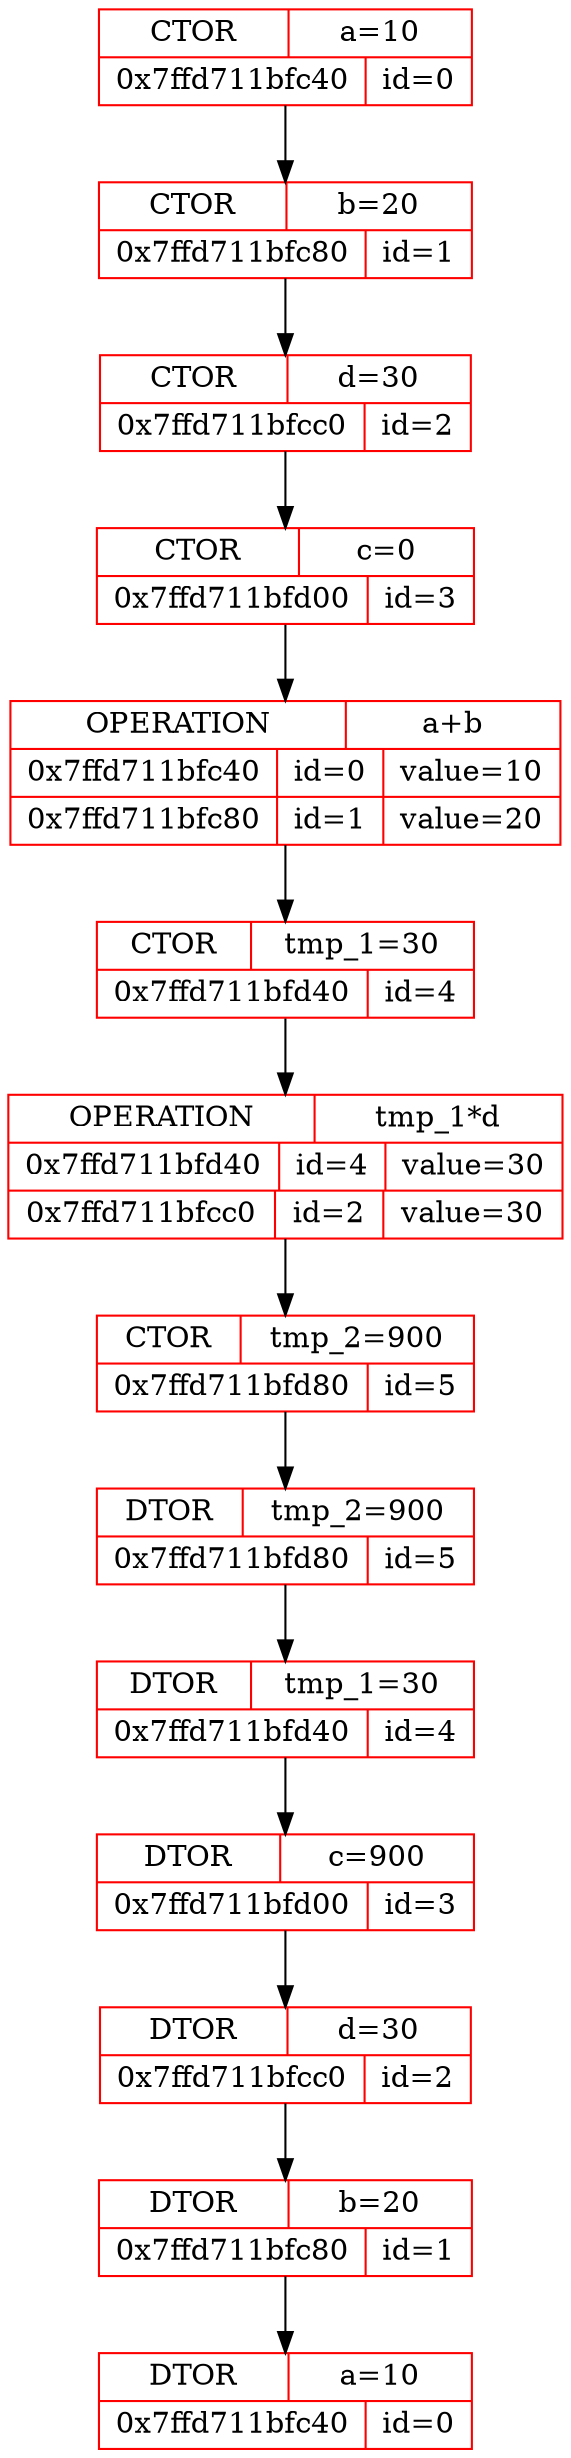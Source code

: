 digraph graphname {
	node0CTOR [shape="record", color="red", label="{{CTOR | a=10}|{0x7ffd711bfc40 | id=0}}"]
	node1CTOR [shape="record", color="red", label="{{CTOR | b=20}|{0x7ffd711bfc80 | id=1}}"]
	node0CTOR -> node1CTOR
	node2CTOR [shape="record", color="red", label="{{CTOR | d=30}|{0x7ffd711bfcc0 | id=2}}"]
	node1CTOR -> node2CTOR
	node3CTOR [shape="record", color="red", label="{{CTOR | c=0}|{0x7ffd711bfd00 | id=3}}"]
	node2CTOR -> node3CTOR
	node0OPERATION1 [shape="record", color="red", label="{{OPERATION | a+b}|{0x7ffd711bfc40 | id=0 | value=10}|{0x7ffd711bfc80 | id=1 | value=20}}"]
	node3CTOR -> node0OPERATION1
	node4CTOR [shape="record", color="red", label="{{CTOR | tmp_1=30}|{0x7ffd711bfd40 | id=4}}"]
	node0OPERATION1 -> node4CTOR
	node4OPERATION2 [shape="record", color="red", label="{{OPERATION | tmp_1*d}|{0x7ffd711bfd40 | id=4 | value=30}|{0x7ffd711bfcc0 | id=2 | value=30}}"]
	node4CTOR -> node4OPERATION2
	node5CTOR [shape="record", color="red", label="{{CTOR | tmp_2=900}|{0x7ffd711bfd80 | id=5}}"]
	node4OPERATION2 -> node5CTOR
	node5DTOR [shape="record", color="red", label="{{DTOR | tmp_2=900}|{0x7ffd711bfd80 | id=5}}"]
	node5CTOR -> node5DTOR
	node4DTOR [shape="record", color="red", label="{{DTOR | tmp_1=30}|{0x7ffd711bfd40 | id=4}}"]
	node5DTOR -> node4DTOR
	node3DTOR [shape="record", color="red", label="{{DTOR | c=900}|{0x7ffd711bfd00 | id=3}}"]
	node4DTOR -> node3DTOR
	node2DTOR [shape="record", color="red", label="{{DTOR | d=30}|{0x7ffd711bfcc0 | id=2}}"]
	node3DTOR -> node2DTOR
	node1DTOR [shape="record", color="red", label="{{DTOR | b=20}|{0x7ffd711bfc80 | id=1}}"]
	node2DTOR -> node1DTOR
	node0DTOR [shape="record", color="red", label="{{DTOR | a=10}|{0x7ffd711bfc40 | id=0}}"]
	node1DTOR -> node0DTOR
}
